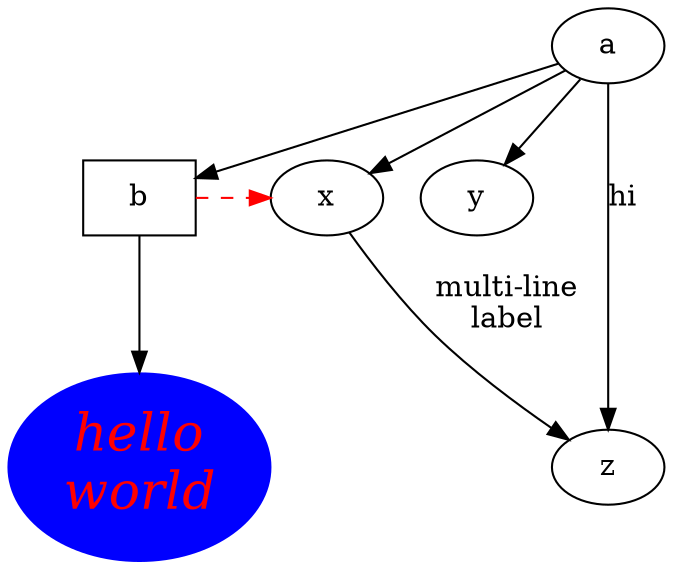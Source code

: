 digraph test3 {
       a -> b -> c;
       a -> {x y};
       b [shape=box];
       c [label="hello\nworld",color=blue,fontsize=25,
            fontname="Palatino-Italic",fontcolor=red,style=filled];
       a -> z [label="hi", weight=100];
       x -> z [label="multi-line\nlabel"];
       edge [style=dashed,color=red];
       b -> x;
       {rank=same; b x}
}

